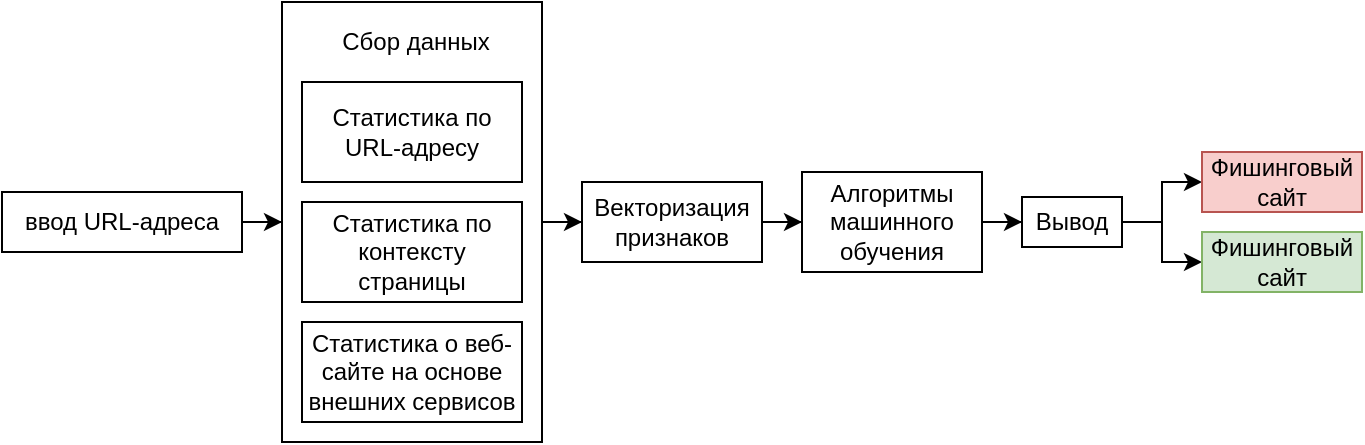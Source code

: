 <mxfile version="13.7.9" type="device"><diagram id="q6eiS0ZCYddg4vdsHobK" name="Страница 1"><mxGraphModel dx="852" dy="508" grid="1" gridSize="10" guides="1" tooltips="1" connect="1" arrows="1" fold="1" page="1" pageScale="1" pageWidth="583" pageHeight="827" math="0" shadow="0"><root><mxCell id="0"/><mxCell id="1" parent="0"/><mxCell id="Cp5Y7ftv89fz7hFBY1SE-3" value="" style="edgeStyle=orthogonalEdgeStyle;rounded=0;orthogonalLoop=1;jettySize=auto;html=1;" parent="1" source="Cp5Y7ftv89fz7hFBY1SE-1" target="Cp5Y7ftv89fz7hFBY1SE-2" edge="1"><mxGeometry relative="1" as="geometry"/></mxCell><mxCell id="Cp5Y7ftv89fz7hFBY1SE-1" value="ввод URL-адреса" style="rounded=0;whiteSpace=wrap;html=1;" parent="1" vertex="1"><mxGeometry x="40" y="165" width="120" height="30" as="geometry"/></mxCell><mxCell id="Cp5Y7ftv89fz7hFBY1SE-11" value="" style="edgeStyle=orthogonalEdgeStyle;rounded=0;orthogonalLoop=1;jettySize=auto;html=1;" parent="1" source="Cp5Y7ftv89fz7hFBY1SE-2" target="Cp5Y7ftv89fz7hFBY1SE-9" edge="1"><mxGeometry relative="1" as="geometry"/></mxCell><mxCell id="Cp5Y7ftv89fz7hFBY1SE-2" value="" style="rounded=0;whiteSpace=wrap;html=1;" parent="1" vertex="1"><mxGeometry x="180" y="70" width="130" height="220" as="geometry"/></mxCell><mxCell id="Cp5Y7ftv89fz7hFBY1SE-4" value="Статистика по URL-адресу" style="rounded=0;whiteSpace=wrap;html=1;" parent="1" vertex="1"><mxGeometry x="190" y="110" width="110" height="50" as="geometry"/></mxCell><mxCell id="Cp5Y7ftv89fz7hFBY1SE-5" value="Статистика по контексту страницы&lt;span style=&quot;color: rgba(0 , 0 , 0 , 0) ; font-family: monospace ; font-size: 0px&quot;&gt;%3CmxGraphModel%3E%3Croot%3E%3CmxCell%20id%3D%220%22%2F%3E%3CmxCell%20id%3D%221%22%20parent%3D%220%22%2F%3E%3CmxCell%20id%3D%222%22%20value%3D%22%D1%85%D0%B0%D1%80%D0%B0%D0%BA%D1%82%D0%B5%D1%80%D0%B8%D1%81%D1%82%D0%B8%D0%BA%D0%B8%20%D0%BF%D0%BE%20%D1%81%D1%82%D1%80%D0%BE%D0%BA%D0%B5%20URL-%D0%B0%D0%B4%D1%80%D0%B5%D1%81%D0%B0%26lt%3Bspan%20style%3D%26quot%3Bcolor%3A%20rgba(0%20%2C%200%20%2C%200%20%2C%200)%20%3B%20font-family%3A%20monospace%20%3B%20font-size%3A%200px%26quot%3B%26gt%3B%253CmxGraphModel%253E%253Croot%253E%253CmxCell%2520id%253D%25220%2522%252F%253E%253CmxCell%2520id%253D%25221%2522%2520parent%253D%25220%2522%252F%253E%253CmxCell%2520id%253D%25222%2522%2520value%253D%2522%25D0%259F%25D1%2580%25D0%25B8%25D0%25B2%25D0%25B5%25D0%25B4%25D0%25B5%25D0%25BD%25D0%25B8%25D0%25B5%2520%25D0%25B4%25D0%25B0%25D0%25BD%25D0%25BD%25D1%258B%25D1%2585%2520%25D0%25BA%2520%25D0%25B5%25D0%25B4%25D0%25B8%25D0%25BD%25D0%25BE%25D0%25BC%25D1%2583%2520%25D0%25B2%25D0%25B8%25D0%25B4%25D1%2583%2522%2520style%253D%2522rounded%253D0%253BwhiteSpace%253Dwrap%253Bhtml%253D1%253B%2522%2520vertex%253D%25221%2522%2520parent%253D%25221%2522%253E%253CmxGeometry%2520x%253D%252270%2522%2520y%253D%2522360%2522%2520width%253D%2522120%2522%2520height%253D%252260%2522%2520as%253D%2522geometry%2522%252F%253E%253C%252FmxCell%253E%253C%252Froot%253E%253C%252FmxGraphModel%253E%26lt%3B%2Fspan%26gt%3B%22%20style%3D%22rounded%3D0%3BwhiteSpace%3Dwrap%3Bhtml%3D1%3B%22%20vertex%3D%221%22%20parent%3D%221%22%3E%3CmxGeometry%20x%3D%22190%22%20y%3D%2280%22%20width%3D%22120%22%20height%3D%2260%22%20as%3D%22geometry%22%2F%3E%3C%2FmxCell%3E%3C%2Froot%3E%3C%2FmxGraphModel%3E&lt;/span&gt;" style="rounded=0;whiteSpace=wrap;html=1;" parent="1" vertex="1"><mxGeometry x="190" y="170" width="110" height="50" as="geometry"/></mxCell><mxCell id="Cp5Y7ftv89fz7hFBY1SE-6" value="Статистика о веб-сайте на основе внешних сервисов&lt;span style=&quot;color: rgba(0 , 0 , 0 , 0) ; font-family: monospace ; font-size: 0px&quot;&gt;%3CmxGraphModel%3E%3Croot%3E%3CmxCell%20id%3D%220%22%2F%3E%3CmxCell%20id%3D%221%22%20parent%3D%220%22%2F%3E%3CmxCell%20id%3D%222%22%20value%3D%22%D1%85%D0%B0%D1%80%D0%B0%D0%BA%D1%82%D0%B5%D1%80%D0%B8%D1%81%D1%82%D0%B8%D0%BA%D0%B8%20%D0%BF%D0%BE%20%D1%81%D1%82%D1%80%D0%BE%D0%BA%D0%B5%20URL-%D0%B0%D0%B4%D1%80%D0%B5%D1%81%D0%B0%26lt%3Bspan%20style%3D%26quot%3Bcolor%3A%20rgba(0%20%2C%200%20%2C%200%20%2C%200)%20%3B%20font-family%3A%20monospace%20%3B%20font-size%3A%200px%26quot%3B%26gt%3B%253CmxGraphModel%253E%253Croot%253E%253CmxCell%2520id%253D%25220%2522%252F%253E%253CmxCell%2520id%253D%25221%2522%2520parent%253D%25220%2522%252F%253E%253CmxCell%2520id%253D%25222%2522%2520value%253D%2522%25D0%259F%25D1%2580%25D0%25B8%25D0%25B2%25D0%25B5%25D0%25B4%25D0%25B5%25D0%25BD%25D0%25B8%25D0%25B5%2520%25D0%25B4%25D0%25B0%25D0%25BD%25D0%25BD%25D1%258B%25D1%2585%2520%25D0%25BA%2520%25D0%25B5%25D0%25B4%25D0%25B8%25D0%25BD%25D0%25BE%25D0%25BC%25D1%2583%2520%25D0%25B2%25D0%25B8%25D0%25B4%25D1%2583%2522%2520style%253D%2522rounded%253D0%253BwhiteSpace%253Dwrap%253Bhtml%253D1%253B%2522%2520vertex%253D%25221%2522%2520parent%253D%25221%2522%253E%253CmxGeometry%2520x%253D%252270%2522%2520y%253D%2522360%2522%2520width%253D%2522120%2522%2520height%253D%252260%2522%2520as%253D%2522geometry%2522%252F%253E%253C%252FmxCell%253E%253C%252Froot%253E%253C%252FmxGraphModel%253E%26lt%3B%2Fspan%26gt%3B%22%20style%3D%22rounded%3D0%3BwhiteSpace%3Dwrap%3Bhtml%3D1%3B%22%20vertex%3D%221%22%20parent%3D%221%22%3E%3CmxGeometry%20x%3D%22190%22%20y%3D%2280%22%20width%3D%22120%22%20height%3D%2260%22%20as%3D%22geometry%22%2F%3E%3C%2FmxCell%3E%3C%2Froot%3E%3C%2FmxGraphModel%3E&lt;/span&gt;" style="rounded=0;whiteSpace=wrap;html=1;" parent="1" vertex="1"><mxGeometry x="190" y="230" width="110" height="50" as="geometry"/></mxCell><mxCell id="Cp5Y7ftv89fz7hFBY1SE-7" value="Сбор данных" style="text;html=1;strokeColor=none;fillColor=none;align=center;verticalAlign=middle;whiteSpace=wrap;rounded=0;" parent="1" vertex="1"><mxGeometry x="202" y="80" width="90" height="20" as="geometry"/></mxCell><mxCell id="Cp5Y7ftv89fz7hFBY1SE-13" value="" style="edgeStyle=orthogonalEdgeStyle;rounded=0;orthogonalLoop=1;jettySize=auto;html=1;" parent="1" source="Cp5Y7ftv89fz7hFBY1SE-9" target="Cp5Y7ftv89fz7hFBY1SE-12" edge="1"><mxGeometry relative="1" as="geometry"/></mxCell><mxCell id="Cp5Y7ftv89fz7hFBY1SE-9" value="Векторизация признаков" style="rounded=0;whiteSpace=wrap;html=1;" parent="1" vertex="1"><mxGeometry x="330" y="160" width="90" height="40" as="geometry"/></mxCell><mxCell id="Cp5Y7ftv89fz7hFBY1SE-15" value="" style="edgeStyle=orthogonalEdgeStyle;rounded=0;orthogonalLoop=1;jettySize=auto;html=1;" parent="1" source="Cp5Y7ftv89fz7hFBY1SE-12" target="Cp5Y7ftv89fz7hFBY1SE-14" edge="1"><mxGeometry relative="1" as="geometry"/></mxCell><mxCell id="Cp5Y7ftv89fz7hFBY1SE-12" value="Алгоритмы машинного обучения" style="rounded=0;whiteSpace=wrap;html=1;" parent="1" vertex="1"><mxGeometry x="440" y="155" width="90" height="50" as="geometry"/></mxCell><mxCell id="Cp5Y7ftv89fz7hFBY1SE-17" value="" style="edgeStyle=orthogonalEdgeStyle;rounded=0;orthogonalLoop=1;jettySize=auto;html=1;" parent="1" source="Cp5Y7ftv89fz7hFBY1SE-14" target="Cp5Y7ftv89fz7hFBY1SE-16" edge="1"><mxGeometry relative="1" as="geometry"/></mxCell><mxCell id="Cp5Y7ftv89fz7hFBY1SE-20" style="edgeStyle=orthogonalEdgeStyle;rounded=0;orthogonalLoop=1;jettySize=auto;html=1;exitX=1;exitY=0.5;exitDx=0;exitDy=0;entryX=0;entryY=0.5;entryDx=0;entryDy=0;" parent="1" source="Cp5Y7ftv89fz7hFBY1SE-14" target="Cp5Y7ftv89fz7hFBY1SE-18" edge="1"><mxGeometry relative="1" as="geometry"/></mxCell><mxCell id="Cp5Y7ftv89fz7hFBY1SE-14" value="Вывод" style="rounded=0;whiteSpace=wrap;html=1;" parent="1" vertex="1"><mxGeometry x="550" y="167.5" width="50" height="25" as="geometry"/></mxCell><mxCell id="Cp5Y7ftv89fz7hFBY1SE-16" value="Фишинговый сайт" style="rounded=0;whiteSpace=wrap;html=1;fillColor=#f8cecc;strokeColor=#b85450;" parent="1" vertex="1"><mxGeometry x="640" y="145" width="80" height="30" as="geometry"/></mxCell><mxCell id="Cp5Y7ftv89fz7hFBY1SE-18" value="Фишинговый сайт" style="rounded=0;whiteSpace=wrap;html=1;fillColor=#d5e8d4;strokeColor=#82b366;" parent="1" vertex="1"><mxGeometry x="640" y="185" width="80" height="30" as="geometry"/></mxCell></root></mxGraphModel></diagram></mxfile>